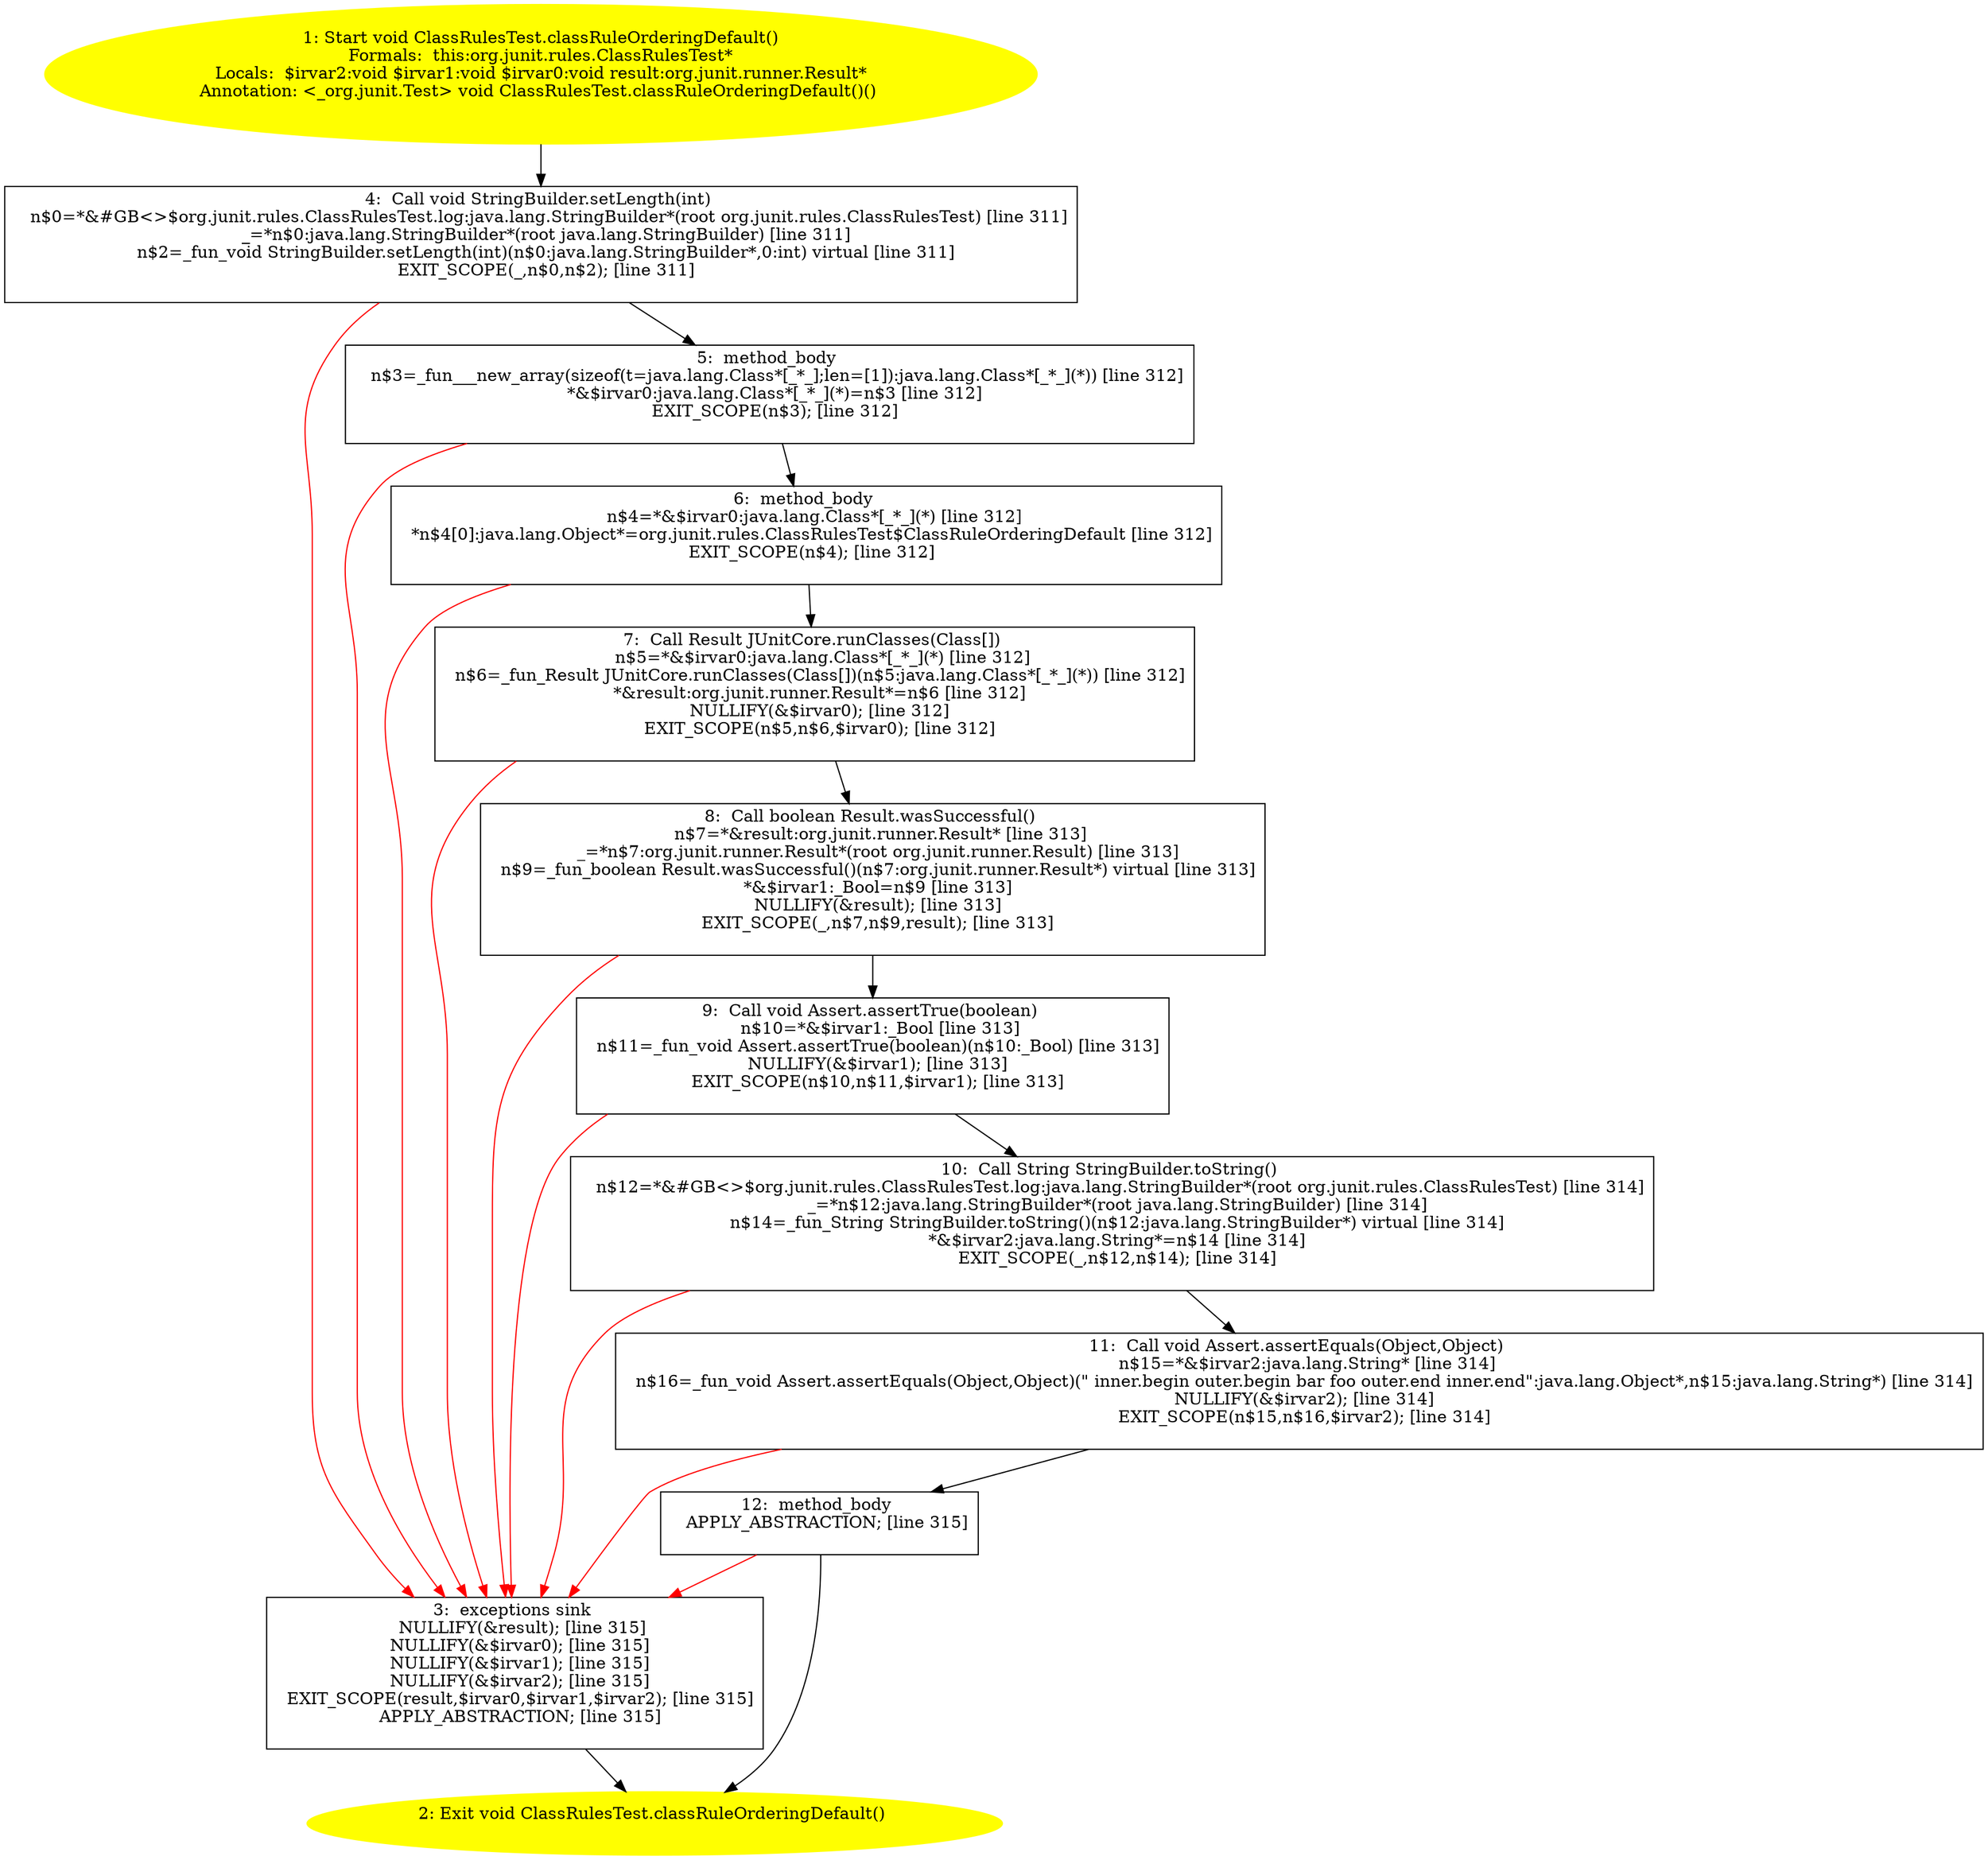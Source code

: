 /* @generated */
digraph cfg {
"org.junit.rules.ClassRulesTest.classRuleOrderingDefault():void.169d7869d897405b563b1578f5ed4158_1" [label="1: Start void ClassRulesTest.classRuleOrderingDefault()\nFormals:  this:org.junit.rules.ClassRulesTest*\nLocals:  $irvar2:void $irvar1:void $irvar0:void result:org.junit.runner.Result*\nAnnotation: <_org.junit.Test> void ClassRulesTest.classRuleOrderingDefault()() \n  " color=yellow style=filled]
	

	 "org.junit.rules.ClassRulesTest.classRuleOrderingDefault():void.169d7869d897405b563b1578f5ed4158_1" -> "org.junit.rules.ClassRulesTest.classRuleOrderingDefault():void.169d7869d897405b563b1578f5ed4158_4" ;
"org.junit.rules.ClassRulesTest.classRuleOrderingDefault():void.169d7869d897405b563b1578f5ed4158_2" [label="2: Exit void ClassRulesTest.classRuleOrderingDefault() \n  " color=yellow style=filled]
	

"org.junit.rules.ClassRulesTest.classRuleOrderingDefault():void.169d7869d897405b563b1578f5ed4158_3" [label="3:  exceptions sink \n   NULLIFY(&result); [line 315]\n  NULLIFY(&$irvar0); [line 315]\n  NULLIFY(&$irvar1); [line 315]\n  NULLIFY(&$irvar2); [line 315]\n  EXIT_SCOPE(result,$irvar0,$irvar1,$irvar2); [line 315]\n  APPLY_ABSTRACTION; [line 315]\n " shape="box"]
	

	 "org.junit.rules.ClassRulesTest.classRuleOrderingDefault():void.169d7869d897405b563b1578f5ed4158_3" -> "org.junit.rules.ClassRulesTest.classRuleOrderingDefault():void.169d7869d897405b563b1578f5ed4158_2" ;
"org.junit.rules.ClassRulesTest.classRuleOrderingDefault():void.169d7869d897405b563b1578f5ed4158_4" [label="4:  Call void StringBuilder.setLength(int) \n   n$0=*&#GB<>$org.junit.rules.ClassRulesTest.log:java.lang.StringBuilder*(root org.junit.rules.ClassRulesTest) [line 311]\n  _=*n$0:java.lang.StringBuilder*(root java.lang.StringBuilder) [line 311]\n  n$2=_fun_void StringBuilder.setLength(int)(n$0:java.lang.StringBuilder*,0:int) virtual [line 311]\n  EXIT_SCOPE(_,n$0,n$2); [line 311]\n " shape="box"]
	

	 "org.junit.rules.ClassRulesTest.classRuleOrderingDefault():void.169d7869d897405b563b1578f5ed4158_4" -> "org.junit.rules.ClassRulesTest.classRuleOrderingDefault():void.169d7869d897405b563b1578f5ed4158_5" ;
	 "org.junit.rules.ClassRulesTest.classRuleOrderingDefault():void.169d7869d897405b563b1578f5ed4158_4" -> "org.junit.rules.ClassRulesTest.classRuleOrderingDefault():void.169d7869d897405b563b1578f5ed4158_3" [color="red" ];
"org.junit.rules.ClassRulesTest.classRuleOrderingDefault():void.169d7869d897405b563b1578f5ed4158_5" [label="5:  method_body \n   n$3=_fun___new_array(sizeof(t=java.lang.Class*[_*_];len=[1]):java.lang.Class*[_*_](*)) [line 312]\n  *&$irvar0:java.lang.Class*[_*_](*)=n$3 [line 312]\n  EXIT_SCOPE(n$3); [line 312]\n " shape="box"]
	

	 "org.junit.rules.ClassRulesTest.classRuleOrderingDefault():void.169d7869d897405b563b1578f5ed4158_5" -> "org.junit.rules.ClassRulesTest.classRuleOrderingDefault():void.169d7869d897405b563b1578f5ed4158_6" ;
	 "org.junit.rules.ClassRulesTest.classRuleOrderingDefault():void.169d7869d897405b563b1578f5ed4158_5" -> "org.junit.rules.ClassRulesTest.classRuleOrderingDefault():void.169d7869d897405b563b1578f5ed4158_3" [color="red" ];
"org.junit.rules.ClassRulesTest.classRuleOrderingDefault():void.169d7869d897405b563b1578f5ed4158_6" [label="6:  method_body \n   n$4=*&$irvar0:java.lang.Class*[_*_](*) [line 312]\n  *n$4[0]:java.lang.Object*=org.junit.rules.ClassRulesTest$ClassRuleOrderingDefault [line 312]\n  EXIT_SCOPE(n$4); [line 312]\n " shape="box"]
	

	 "org.junit.rules.ClassRulesTest.classRuleOrderingDefault():void.169d7869d897405b563b1578f5ed4158_6" -> "org.junit.rules.ClassRulesTest.classRuleOrderingDefault():void.169d7869d897405b563b1578f5ed4158_7" ;
	 "org.junit.rules.ClassRulesTest.classRuleOrderingDefault():void.169d7869d897405b563b1578f5ed4158_6" -> "org.junit.rules.ClassRulesTest.classRuleOrderingDefault():void.169d7869d897405b563b1578f5ed4158_3" [color="red" ];
"org.junit.rules.ClassRulesTest.classRuleOrderingDefault():void.169d7869d897405b563b1578f5ed4158_7" [label="7:  Call Result JUnitCore.runClasses(Class[]) \n   n$5=*&$irvar0:java.lang.Class*[_*_](*) [line 312]\n  n$6=_fun_Result JUnitCore.runClasses(Class[])(n$5:java.lang.Class*[_*_](*)) [line 312]\n  *&result:org.junit.runner.Result*=n$6 [line 312]\n  NULLIFY(&$irvar0); [line 312]\n  EXIT_SCOPE(n$5,n$6,$irvar0); [line 312]\n " shape="box"]
	

	 "org.junit.rules.ClassRulesTest.classRuleOrderingDefault():void.169d7869d897405b563b1578f5ed4158_7" -> "org.junit.rules.ClassRulesTest.classRuleOrderingDefault():void.169d7869d897405b563b1578f5ed4158_8" ;
	 "org.junit.rules.ClassRulesTest.classRuleOrderingDefault():void.169d7869d897405b563b1578f5ed4158_7" -> "org.junit.rules.ClassRulesTest.classRuleOrderingDefault():void.169d7869d897405b563b1578f5ed4158_3" [color="red" ];
"org.junit.rules.ClassRulesTest.classRuleOrderingDefault():void.169d7869d897405b563b1578f5ed4158_8" [label="8:  Call boolean Result.wasSuccessful() \n   n$7=*&result:org.junit.runner.Result* [line 313]\n  _=*n$7:org.junit.runner.Result*(root org.junit.runner.Result) [line 313]\n  n$9=_fun_boolean Result.wasSuccessful()(n$7:org.junit.runner.Result*) virtual [line 313]\n  *&$irvar1:_Bool=n$9 [line 313]\n  NULLIFY(&result); [line 313]\n  EXIT_SCOPE(_,n$7,n$9,result); [line 313]\n " shape="box"]
	

	 "org.junit.rules.ClassRulesTest.classRuleOrderingDefault():void.169d7869d897405b563b1578f5ed4158_8" -> "org.junit.rules.ClassRulesTest.classRuleOrderingDefault():void.169d7869d897405b563b1578f5ed4158_9" ;
	 "org.junit.rules.ClassRulesTest.classRuleOrderingDefault():void.169d7869d897405b563b1578f5ed4158_8" -> "org.junit.rules.ClassRulesTest.classRuleOrderingDefault():void.169d7869d897405b563b1578f5ed4158_3" [color="red" ];
"org.junit.rules.ClassRulesTest.classRuleOrderingDefault():void.169d7869d897405b563b1578f5ed4158_9" [label="9:  Call void Assert.assertTrue(boolean) \n   n$10=*&$irvar1:_Bool [line 313]\n  n$11=_fun_void Assert.assertTrue(boolean)(n$10:_Bool) [line 313]\n  NULLIFY(&$irvar1); [line 313]\n  EXIT_SCOPE(n$10,n$11,$irvar1); [line 313]\n " shape="box"]
	

	 "org.junit.rules.ClassRulesTest.classRuleOrderingDefault():void.169d7869d897405b563b1578f5ed4158_9" -> "org.junit.rules.ClassRulesTest.classRuleOrderingDefault():void.169d7869d897405b563b1578f5ed4158_10" ;
	 "org.junit.rules.ClassRulesTest.classRuleOrderingDefault():void.169d7869d897405b563b1578f5ed4158_9" -> "org.junit.rules.ClassRulesTest.classRuleOrderingDefault():void.169d7869d897405b563b1578f5ed4158_3" [color="red" ];
"org.junit.rules.ClassRulesTest.classRuleOrderingDefault():void.169d7869d897405b563b1578f5ed4158_10" [label="10:  Call String StringBuilder.toString() \n   n$12=*&#GB<>$org.junit.rules.ClassRulesTest.log:java.lang.StringBuilder*(root org.junit.rules.ClassRulesTest) [line 314]\n  _=*n$12:java.lang.StringBuilder*(root java.lang.StringBuilder) [line 314]\n  n$14=_fun_String StringBuilder.toString()(n$12:java.lang.StringBuilder*) virtual [line 314]\n  *&$irvar2:java.lang.String*=n$14 [line 314]\n  EXIT_SCOPE(_,n$12,n$14); [line 314]\n " shape="box"]
	

	 "org.junit.rules.ClassRulesTest.classRuleOrderingDefault():void.169d7869d897405b563b1578f5ed4158_10" -> "org.junit.rules.ClassRulesTest.classRuleOrderingDefault():void.169d7869d897405b563b1578f5ed4158_11" ;
	 "org.junit.rules.ClassRulesTest.classRuleOrderingDefault():void.169d7869d897405b563b1578f5ed4158_10" -> "org.junit.rules.ClassRulesTest.classRuleOrderingDefault():void.169d7869d897405b563b1578f5ed4158_3" [color="red" ];
"org.junit.rules.ClassRulesTest.classRuleOrderingDefault():void.169d7869d897405b563b1578f5ed4158_11" [label="11:  Call void Assert.assertEquals(Object,Object) \n   n$15=*&$irvar2:java.lang.String* [line 314]\n  n$16=_fun_void Assert.assertEquals(Object,Object)(\" inner.begin outer.begin bar foo outer.end inner.end\":java.lang.Object*,n$15:java.lang.String*) [line 314]\n  NULLIFY(&$irvar2); [line 314]\n  EXIT_SCOPE(n$15,n$16,$irvar2); [line 314]\n " shape="box"]
	

	 "org.junit.rules.ClassRulesTest.classRuleOrderingDefault():void.169d7869d897405b563b1578f5ed4158_11" -> "org.junit.rules.ClassRulesTest.classRuleOrderingDefault():void.169d7869d897405b563b1578f5ed4158_12" ;
	 "org.junit.rules.ClassRulesTest.classRuleOrderingDefault():void.169d7869d897405b563b1578f5ed4158_11" -> "org.junit.rules.ClassRulesTest.classRuleOrderingDefault():void.169d7869d897405b563b1578f5ed4158_3" [color="red" ];
"org.junit.rules.ClassRulesTest.classRuleOrderingDefault():void.169d7869d897405b563b1578f5ed4158_12" [label="12:  method_body \n   APPLY_ABSTRACTION; [line 315]\n " shape="box"]
	

	 "org.junit.rules.ClassRulesTest.classRuleOrderingDefault():void.169d7869d897405b563b1578f5ed4158_12" -> "org.junit.rules.ClassRulesTest.classRuleOrderingDefault():void.169d7869d897405b563b1578f5ed4158_2" ;
	 "org.junit.rules.ClassRulesTest.classRuleOrderingDefault():void.169d7869d897405b563b1578f5ed4158_12" -> "org.junit.rules.ClassRulesTest.classRuleOrderingDefault():void.169d7869d897405b563b1578f5ed4158_3" [color="red" ];
}

